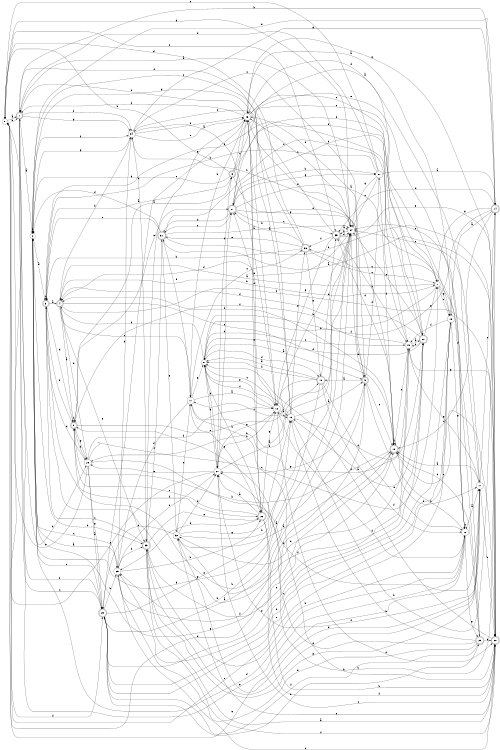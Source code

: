 digraph n31_4 {
__start0 [label="" shape="none"];

rankdir=LR;
size="8,5";

s0 [style="filled", color="black", fillcolor="white" shape="circle", label="0"];
s1 [style="rounded,filled", color="black", fillcolor="white" shape="doublecircle", label="1"];
s2 [style="filled", color="black", fillcolor="white" shape="circle", label="2"];
s3 [style="rounded,filled", color="black", fillcolor="white" shape="doublecircle", label="3"];
s4 [style="rounded,filled", color="black", fillcolor="white" shape="doublecircle", label="4"];
s5 [style="rounded,filled", color="black", fillcolor="white" shape="doublecircle", label="5"];
s6 [style="rounded,filled", color="black", fillcolor="white" shape="doublecircle", label="6"];
s7 [style="filled", color="black", fillcolor="white" shape="circle", label="7"];
s8 [style="filled", color="black", fillcolor="white" shape="circle", label="8"];
s9 [style="rounded,filled", color="black", fillcolor="white" shape="doublecircle", label="9"];
s10 [style="rounded,filled", color="black", fillcolor="white" shape="doublecircle", label="10"];
s11 [style="filled", color="black", fillcolor="white" shape="circle", label="11"];
s12 [style="filled", color="black", fillcolor="white" shape="circle", label="12"];
s13 [style="filled", color="black", fillcolor="white" shape="circle", label="13"];
s14 [style="rounded,filled", color="black", fillcolor="white" shape="doublecircle", label="14"];
s15 [style="filled", color="black", fillcolor="white" shape="circle", label="15"];
s16 [style="filled", color="black", fillcolor="white" shape="circle", label="16"];
s17 [style="filled", color="black", fillcolor="white" shape="circle", label="17"];
s18 [style="rounded,filled", color="black", fillcolor="white" shape="doublecircle", label="18"];
s19 [style="filled", color="black", fillcolor="white" shape="circle", label="19"];
s20 [style="rounded,filled", color="black", fillcolor="white" shape="doublecircle", label="20"];
s21 [style="rounded,filled", color="black", fillcolor="white" shape="doublecircle", label="21"];
s22 [style="filled", color="black", fillcolor="white" shape="circle", label="22"];
s23 [style="rounded,filled", color="black", fillcolor="white" shape="doublecircle", label="23"];
s24 [style="filled", color="black", fillcolor="white" shape="circle", label="24"];
s25 [style="filled", color="black", fillcolor="white" shape="circle", label="25"];
s26 [style="rounded,filled", color="black", fillcolor="white" shape="doublecircle", label="26"];
s27 [style="filled", color="black", fillcolor="white" shape="circle", label="27"];
s28 [style="filled", color="black", fillcolor="white" shape="circle", label="28"];
s29 [style="rounded,filled", color="black", fillcolor="white" shape="doublecircle", label="29"];
s30 [style="rounded,filled", color="black", fillcolor="white" shape="doublecircle", label="30"];
s31 [style="rounded,filled", color="black", fillcolor="white" shape="doublecircle", label="31"];
s32 [style="filled", color="black", fillcolor="white" shape="circle", label="32"];
s33 [style="rounded,filled", color="black", fillcolor="white" shape="doublecircle", label="33"];
s34 [style="filled", color="black", fillcolor="white" shape="circle", label="34"];
s35 [style="rounded,filled", color="black", fillcolor="white" shape="doublecircle", label="35"];
s36 [style="rounded,filled", color="black", fillcolor="white" shape="doublecircle", label="36"];
s37 [style="filled", color="black", fillcolor="white" shape="circle", label="37"];
s0 -> s1 [label="a"];
s0 -> s1 [label="b"];
s0 -> s35 [label="c"];
s0 -> s18 [label="d"];
s0 -> s15 [label="e"];
s0 -> s29 [label="f"];
s0 -> s24 [label="g"];
s1 -> s2 [label="a"];
s1 -> s14 [label="b"];
s1 -> s29 [label="c"];
s1 -> s28 [label="d"];
s1 -> s22 [label="e"];
s1 -> s34 [label="f"];
s1 -> s34 [label="g"];
s2 -> s3 [label="a"];
s2 -> s33 [label="b"];
s2 -> s25 [label="c"];
s2 -> s2 [label="d"];
s2 -> s29 [label="e"];
s2 -> s34 [label="f"];
s2 -> s34 [label="g"];
s3 -> s4 [label="a"];
s3 -> s18 [label="b"];
s3 -> s3 [label="c"];
s3 -> s28 [label="d"];
s3 -> s9 [label="e"];
s3 -> s19 [label="f"];
s3 -> s5 [label="g"];
s4 -> s5 [label="a"];
s4 -> s7 [label="b"];
s4 -> s11 [label="c"];
s4 -> s28 [label="d"];
s4 -> s18 [label="e"];
s4 -> s30 [label="f"];
s4 -> s33 [label="g"];
s5 -> s6 [label="a"];
s5 -> s3 [label="b"];
s5 -> s24 [label="c"];
s5 -> s5 [label="d"];
s5 -> s21 [label="e"];
s5 -> s26 [label="f"];
s5 -> s28 [label="g"];
s6 -> s3 [label="a"];
s6 -> s0 [label="b"];
s6 -> s7 [label="c"];
s6 -> s2 [label="d"];
s6 -> s22 [label="e"];
s6 -> s20 [label="f"];
s6 -> s24 [label="g"];
s7 -> s4 [label="a"];
s7 -> s8 [label="b"];
s7 -> s36 [label="c"];
s7 -> s23 [label="d"];
s7 -> s15 [label="e"];
s7 -> s21 [label="f"];
s7 -> s15 [label="g"];
s8 -> s9 [label="a"];
s8 -> s26 [label="b"];
s8 -> s19 [label="c"];
s8 -> s10 [label="d"];
s8 -> s12 [label="e"];
s8 -> s4 [label="f"];
s8 -> s27 [label="g"];
s9 -> s10 [label="a"];
s9 -> s34 [label="b"];
s9 -> s18 [label="c"];
s9 -> s37 [label="d"];
s9 -> s16 [label="e"];
s9 -> s17 [label="f"];
s9 -> s27 [label="g"];
s10 -> s8 [label="a"];
s10 -> s8 [label="b"];
s10 -> s11 [label="c"];
s10 -> s35 [label="d"];
s10 -> s22 [label="e"];
s10 -> s22 [label="f"];
s10 -> s2 [label="g"];
s11 -> s12 [label="a"];
s11 -> s16 [label="b"];
s11 -> s36 [label="c"];
s11 -> s25 [label="d"];
s11 -> s8 [label="e"];
s11 -> s24 [label="f"];
s11 -> s26 [label="g"];
s12 -> s13 [label="a"];
s12 -> s24 [label="b"];
s12 -> s13 [label="c"];
s12 -> s30 [label="d"];
s12 -> s21 [label="e"];
s12 -> s8 [label="f"];
s12 -> s27 [label="g"];
s13 -> s9 [label="a"];
s13 -> s14 [label="b"];
s13 -> s8 [label="c"];
s13 -> s20 [label="d"];
s13 -> s36 [label="e"];
s13 -> s1 [label="f"];
s13 -> s2 [label="g"];
s14 -> s15 [label="a"];
s14 -> s27 [label="b"];
s14 -> s18 [label="c"];
s14 -> s35 [label="d"];
s14 -> s2 [label="e"];
s14 -> s8 [label="f"];
s14 -> s7 [label="g"];
s15 -> s16 [label="a"];
s15 -> s29 [label="b"];
s15 -> s25 [label="c"];
s15 -> s16 [label="d"];
s15 -> s29 [label="e"];
s15 -> s19 [label="f"];
s15 -> s22 [label="g"];
s16 -> s17 [label="a"];
s16 -> s12 [label="b"];
s16 -> s20 [label="c"];
s16 -> s26 [label="d"];
s16 -> s1 [label="e"];
s16 -> s1 [label="f"];
s16 -> s33 [label="g"];
s17 -> s18 [label="a"];
s17 -> s30 [label="b"];
s17 -> s24 [label="c"];
s17 -> s32 [label="d"];
s17 -> s14 [label="e"];
s17 -> s27 [label="f"];
s17 -> s19 [label="g"];
s18 -> s18 [label="a"];
s18 -> s5 [label="b"];
s18 -> s19 [label="c"];
s18 -> s35 [label="d"];
s18 -> s30 [label="e"];
s18 -> s4 [label="f"];
s18 -> s2 [label="g"];
s19 -> s20 [label="a"];
s19 -> s28 [label="b"];
s19 -> s31 [label="c"];
s19 -> s32 [label="d"];
s19 -> s33 [label="e"];
s19 -> s5 [label="f"];
s19 -> s30 [label="g"];
s20 -> s13 [label="a"];
s20 -> s21 [label="b"];
s20 -> s19 [label="c"];
s20 -> s4 [label="d"];
s20 -> s24 [label="e"];
s20 -> s8 [label="f"];
s20 -> s7 [label="g"];
s21 -> s22 [label="a"];
s21 -> s37 [label="b"];
s21 -> s35 [label="c"];
s21 -> s31 [label="d"];
s21 -> s18 [label="e"];
s21 -> s16 [label="f"];
s21 -> s37 [label="g"];
s22 -> s17 [label="a"];
s22 -> s18 [label="b"];
s22 -> s22 [label="c"];
s22 -> s2 [label="d"];
s22 -> s0 [label="e"];
s22 -> s12 [label="f"];
s22 -> s23 [label="g"];
s23 -> s5 [label="a"];
s23 -> s13 [label="b"];
s23 -> s24 [label="c"];
s23 -> s18 [label="d"];
s23 -> s25 [label="e"];
s23 -> s29 [label="f"];
s23 -> s30 [label="g"];
s24 -> s1 [label="a"];
s24 -> s25 [label="b"];
s24 -> s16 [label="c"];
s24 -> s4 [label="d"];
s24 -> s9 [label="e"];
s24 -> s16 [label="f"];
s24 -> s35 [label="g"];
s25 -> s2 [label="a"];
s25 -> s26 [label="b"];
s25 -> s30 [label="c"];
s25 -> s33 [label="d"];
s25 -> s27 [label="e"];
s25 -> s9 [label="f"];
s25 -> s34 [label="g"];
s26 -> s27 [label="a"];
s26 -> s30 [label="b"];
s26 -> s5 [label="c"];
s26 -> s25 [label="d"];
s26 -> s16 [label="e"];
s26 -> s30 [label="f"];
s26 -> s12 [label="g"];
s27 -> s10 [label="a"];
s27 -> s12 [label="b"];
s27 -> s0 [label="c"];
s27 -> s21 [label="d"];
s27 -> s28 [label="e"];
s27 -> s6 [label="f"];
s27 -> s8 [label="g"];
s28 -> s29 [label="a"];
s28 -> s5 [label="b"];
s28 -> s7 [label="c"];
s28 -> s17 [label="d"];
s28 -> s0 [label="e"];
s28 -> s12 [label="f"];
s28 -> s29 [label="g"];
s29 -> s24 [label="a"];
s29 -> s25 [label="b"];
s29 -> s16 [label="c"];
s29 -> s23 [label="d"];
s29 -> s20 [label="e"];
s29 -> s1 [label="f"];
s29 -> s13 [label="g"];
s30 -> s31 [label="a"];
s30 -> s11 [label="b"];
s30 -> s27 [label="c"];
s30 -> s8 [label="d"];
s30 -> s32 [label="e"];
s30 -> s33 [label="f"];
s30 -> s16 [label="g"];
s31 -> s24 [label="a"];
s31 -> s30 [label="b"];
s31 -> s21 [label="c"];
s31 -> s2 [label="d"];
s31 -> s3 [label="e"];
s31 -> s11 [label="f"];
s31 -> s32 [label="g"];
s32 -> s18 [label="a"];
s32 -> s24 [label="b"];
s32 -> s29 [label="c"];
s32 -> s27 [label="d"];
s32 -> s11 [label="e"];
s32 -> s20 [label="f"];
s32 -> s13 [label="g"];
s33 -> s30 [label="a"];
s33 -> s22 [label="b"];
s33 -> s3 [label="c"];
s33 -> s17 [label="d"];
s33 -> s26 [label="e"];
s33 -> s31 [label="f"];
s33 -> s17 [label="g"];
s34 -> s12 [label="a"];
s34 -> s4 [label="b"];
s34 -> s9 [label="c"];
s34 -> s33 [label="d"];
s34 -> s16 [label="e"];
s34 -> s16 [label="f"];
s34 -> s14 [label="g"];
s35 -> s24 [label="a"];
s35 -> s19 [label="b"];
s35 -> s2 [label="c"];
s35 -> s24 [label="d"];
s35 -> s30 [label="e"];
s35 -> s36 [label="f"];
s35 -> s12 [label="g"];
s36 -> s21 [label="a"];
s36 -> s3 [label="b"];
s36 -> s7 [label="c"];
s36 -> s0 [label="d"];
s36 -> s31 [label="e"];
s36 -> s34 [label="f"];
s36 -> s10 [label="g"];
s37 -> s14 [label="a"];
s37 -> s3 [label="b"];
s37 -> s24 [label="c"];
s37 -> s1 [label="d"];
s37 -> s0 [label="e"];
s37 -> s18 [label="f"];
s37 -> s24 [label="g"];

}